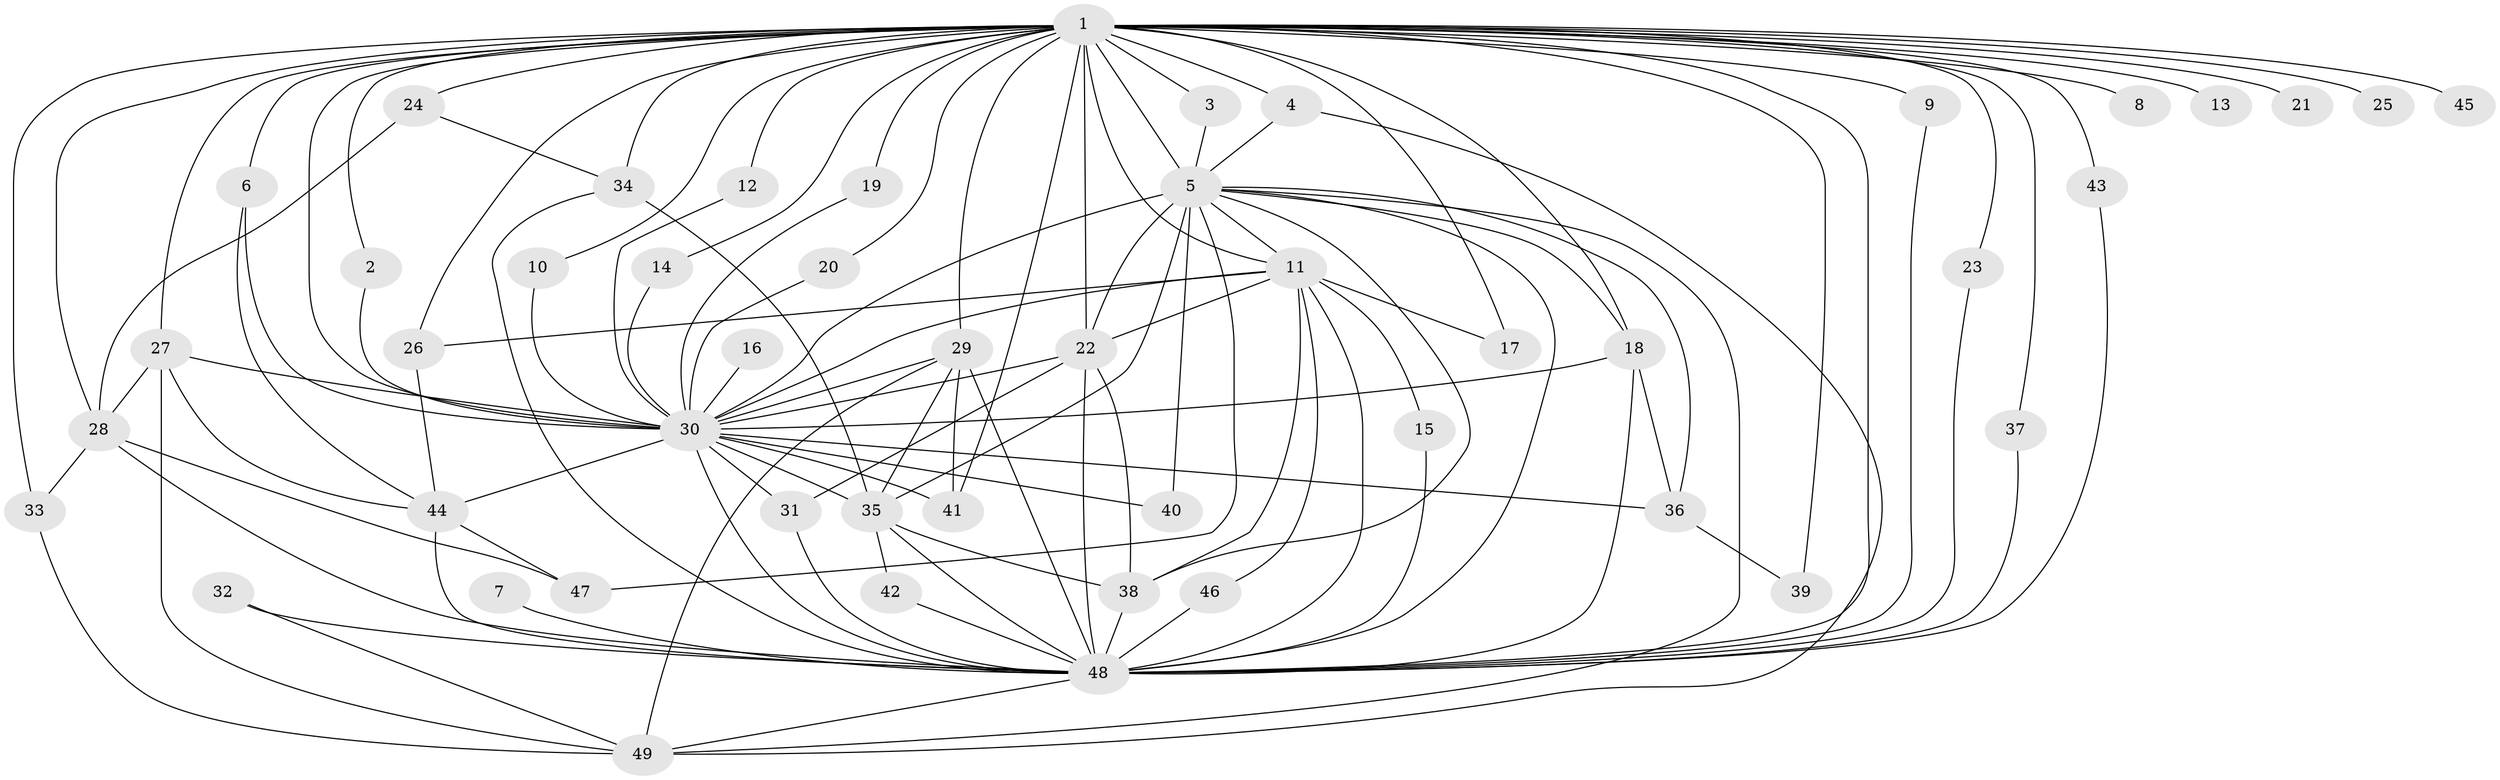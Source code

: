 // original degree distribution, {25: 0.010416666666666666, 14: 0.020833333333333332, 20: 0.010416666666666666, 32: 0.010416666666666666, 22: 0.010416666666666666, 11: 0.010416666666666666, 30: 0.010416666666666666, 15: 0.010416666666666666, 19: 0.010416666666666666, 3: 0.1875, 4: 0.11458333333333333, 2: 0.5416666666666666, 6: 0.03125, 7: 0.010416666666666666, 5: 0.010416666666666666}
// Generated by graph-tools (version 1.1) at 2025/49/03/09/25 03:49:33]
// undirected, 49 vertices, 116 edges
graph export_dot {
graph [start="1"]
  node [color=gray90,style=filled];
  1;
  2;
  3;
  4;
  5;
  6;
  7;
  8;
  9;
  10;
  11;
  12;
  13;
  14;
  15;
  16;
  17;
  18;
  19;
  20;
  21;
  22;
  23;
  24;
  25;
  26;
  27;
  28;
  29;
  30;
  31;
  32;
  33;
  34;
  35;
  36;
  37;
  38;
  39;
  40;
  41;
  42;
  43;
  44;
  45;
  46;
  47;
  48;
  49;
  1 -- 2 [weight=1.0];
  1 -- 3 [weight=1.0];
  1 -- 4 [weight=1.0];
  1 -- 5 [weight=5.0];
  1 -- 6 [weight=2.0];
  1 -- 8 [weight=2.0];
  1 -- 9 [weight=3.0];
  1 -- 10 [weight=1.0];
  1 -- 11 [weight=5.0];
  1 -- 12 [weight=1.0];
  1 -- 13 [weight=2.0];
  1 -- 14 [weight=1.0];
  1 -- 17 [weight=1.0];
  1 -- 18 [weight=1.0];
  1 -- 19 [weight=1.0];
  1 -- 20 [weight=1.0];
  1 -- 21 [weight=1.0];
  1 -- 22 [weight=5.0];
  1 -- 23 [weight=1.0];
  1 -- 24 [weight=2.0];
  1 -- 25 [weight=2.0];
  1 -- 26 [weight=2.0];
  1 -- 27 [weight=1.0];
  1 -- 28 [weight=2.0];
  1 -- 29 [weight=1.0];
  1 -- 30 [weight=8.0];
  1 -- 33 [weight=2.0];
  1 -- 34 [weight=2.0];
  1 -- 37 [weight=1.0];
  1 -- 39 [weight=1.0];
  1 -- 41 [weight=1.0];
  1 -- 43 [weight=1.0];
  1 -- 45 [weight=2.0];
  1 -- 48 [weight=4.0];
  2 -- 30 [weight=1.0];
  3 -- 5 [weight=1.0];
  4 -- 5 [weight=1.0];
  4 -- 49 [weight=1.0];
  5 -- 11 [weight=1.0];
  5 -- 18 [weight=1.0];
  5 -- 22 [weight=1.0];
  5 -- 30 [weight=3.0];
  5 -- 35 [weight=1.0];
  5 -- 36 [weight=1.0];
  5 -- 38 [weight=2.0];
  5 -- 40 [weight=1.0];
  5 -- 47 [weight=1.0];
  5 -- 48 [weight=1.0];
  5 -- 49 [weight=1.0];
  6 -- 30 [weight=1.0];
  6 -- 44 [weight=1.0];
  7 -- 48 [weight=1.0];
  9 -- 48 [weight=1.0];
  10 -- 30 [weight=1.0];
  11 -- 15 [weight=1.0];
  11 -- 17 [weight=1.0];
  11 -- 22 [weight=1.0];
  11 -- 26 [weight=1.0];
  11 -- 30 [weight=2.0];
  11 -- 38 [weight=1.0];
  11 -- 46 [weight=1.0];
  11 -- 48 [weight=1.0];
  12 -- 30 [weight=1.0];
  14 -- 30 [weight=1.0];
  15 -- 48 [weight=1.0];
  16 -- 30 [weight=1.0];
  18 -- 30 [weight=1.0];
  18 -- 36 [weight=1.0];
  18 -- 48 [weight=1.0];
  19 -- 30 [weight=1.0];
  20 -- 30 [weight=1.0];
  22 -- 30 [weight=2.0];
  22 -- 31 [weight=1.0];
  22 -- 38 [weight=1.0];
  22 -- 48 [weight=2.0];
  23 -- 48 [weight=1.0];
  24 -- 28 [weight=1.0];
  24 -- 34 [weight=1.0];
  26 -- 44 [weight=1.0];
  27 -- 28 [weight=1.0];
  27 -- 30 [weight=2.0];
  27 -- 44 [weight=1.0];
  27 -- 49 [weight=1.0];
  28 -- 33 [weight=1.0];
  28 -- 47 [weight=1.0];
  28 -- 48 [weight=1.0];
  29 -- 30 [weight=1.0];
  29 -- 35 [weight=1.0];
  29 -- 41 [weight=1.0];
  29 -- 48 [weight=1.0];
  29 -- 49 [weight=1.0];
  30 -- 31 [weight=1.0];
  30 -- 35 [weight=1.0];
  30 -- 36 [weight=1.0];
  30 -- 40 [weight=1.0];
  30 -- 41 [weight=1.0];
  30 -- 44 [weight=2.0];
  30 -- 48 [weight=3.0];
  31 -- 48 [weight=1.0];
  32 -- 48 [weight=1.0];
  32 -- 49 [weight=1.0];
  33 -- 49 [weight=1.0];
  34 -- 35 [weight=1.0];
  34 -- 48 [weight=1.0];
  35 -- 38 [weight=1.0];
  35 -- 42 [weight=1.0];
  35 -- 48 [weight=1.0];
  36 -- 39 [weight=1.0];
  37 -- 48 [weight=1.0];
  38 -- 48 [weight=1.0];
  42 -- 48 [weight=1.0];
  43 -- 48 [weight=1.0];
  44 -- 47 [weight=1.0];
  44 -- 48 [weight=1.0];
  46 -- 48 [weight=2.0];
  48 -- 49 [weight=1.0];
}
